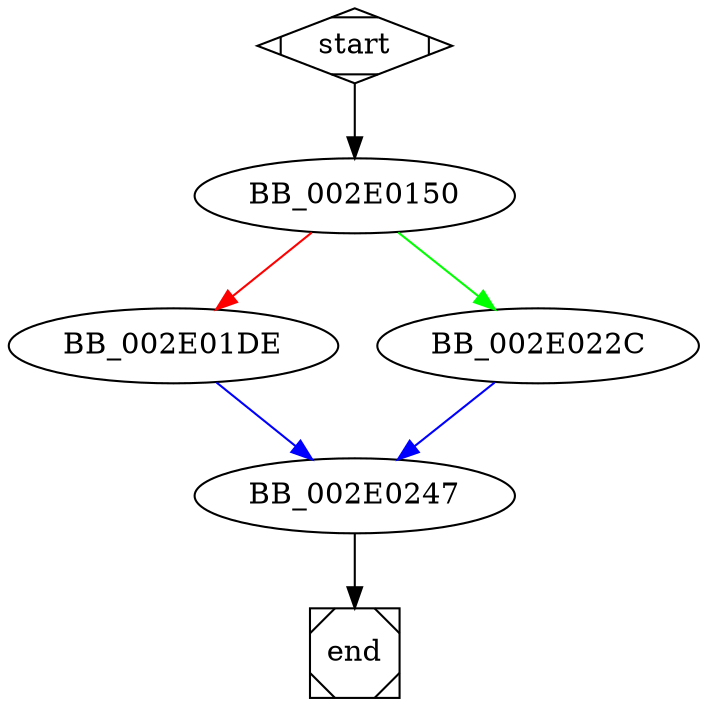 digraph G {
  start -> BB_002E0150;

  BB_002E0150 -> BB_002E01DE [color=red];
  BB_002E0150 -> BB_002E022C [color=green];
  
  BB_002E01DE -> BB_002E0247 [color=blue];
  
  BB_002E022C -> BB_002E0247 [color=blue];
  
  BB_002E0247 -> end;
  
  start [shape=Mdiamond];
  end [shape=Msquare];
}
